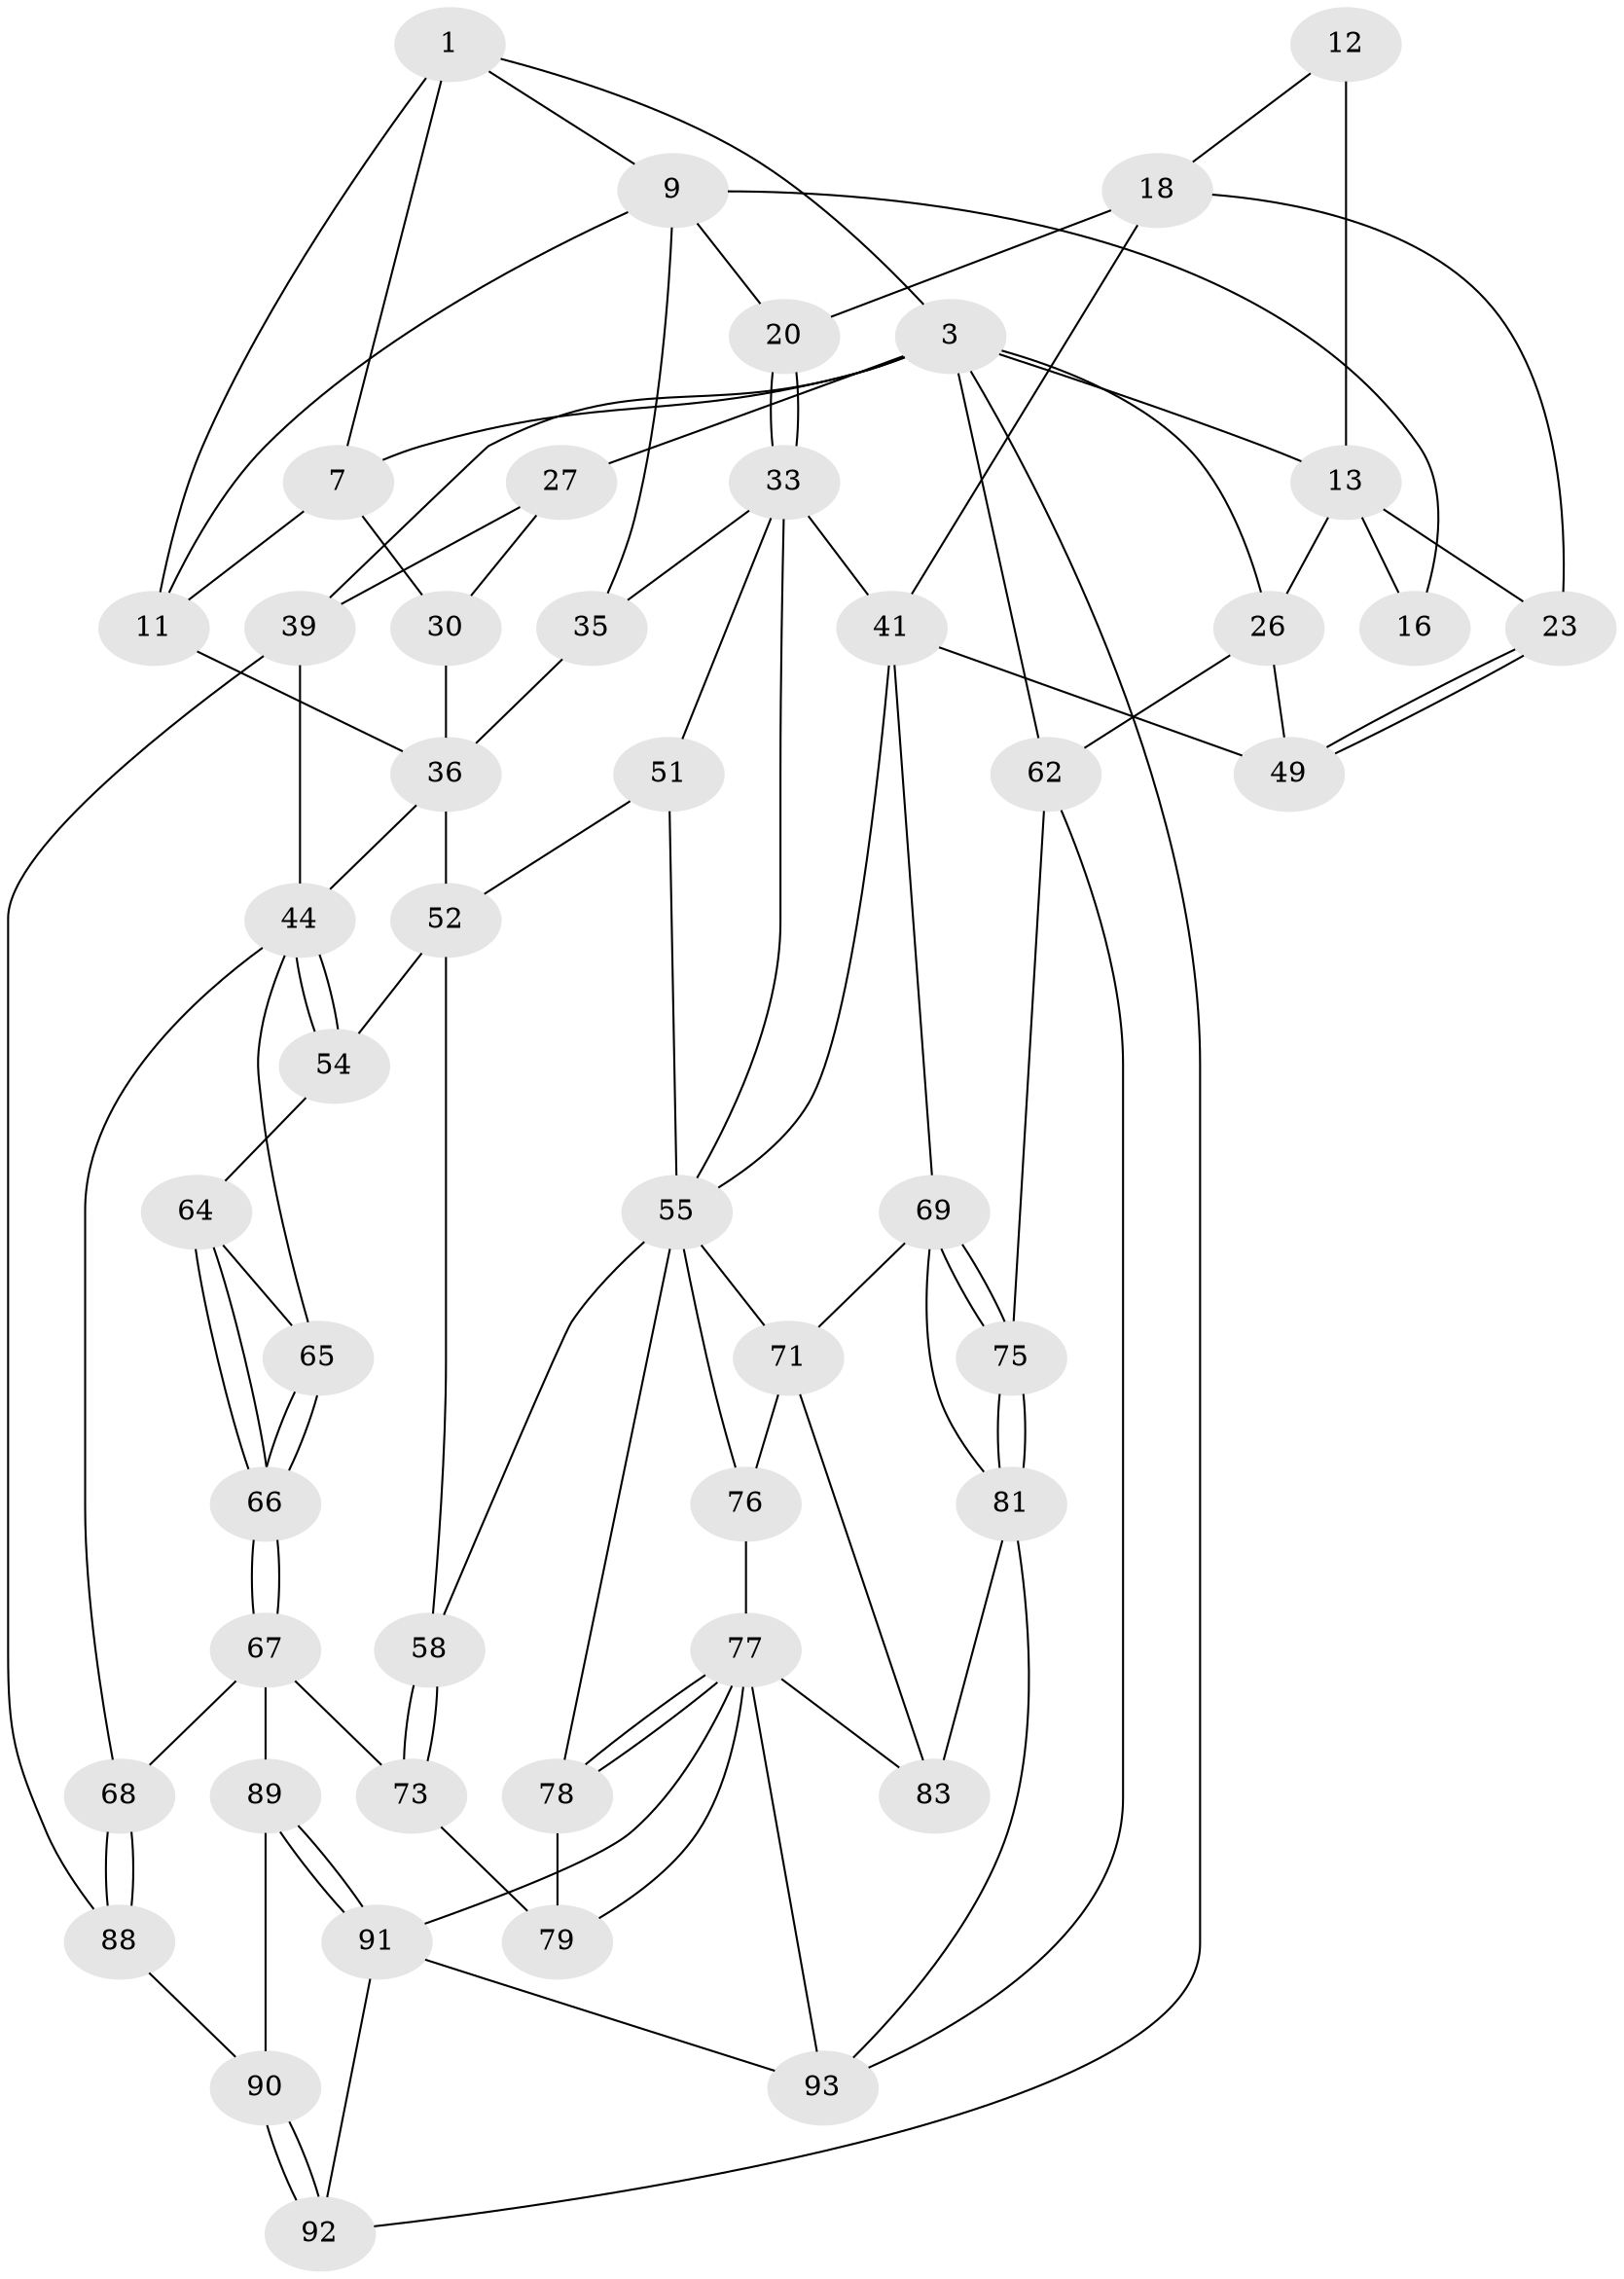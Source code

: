 // original degree distribution, {3: 0.041666666666666664, 5: 0.5, 4: 0.21875, 6: 0.23958333333333334}
// Generated by graph-tools (version 1.1) at 2025/17/03/09/25 04:17:21]
// undirected, 48 vertices, 103 edges
graph export_dot {
graph [start="1"]
  node [color=gray90,style=filled];
  1 [pos="+0.4265263526056473+0",super="+2+6"];
  3 [pos="+1+0",super="+25+4"];
  7 [pos="+0.23494332599844397+0.1740017659976739",super="+29"];
  9 [pos="+0.5876965053027747+0.06583230835791022",super="+21+10"];
  11 [pos="+0.32374957620775036+0.16345421196266896",super="+32"];
  12 [pos="+0.8228007469620744+0.1494989789629639",super="+17"];
  13 [pos="+0.8803002458811771+0.16956931237442455",super="+14"];
  16 [pos="+0.7757163833463424+0.10542387715089216"];
  18 [pos="+0.8351269642807219+0.25857837864323585",super="+19+24"];
  20 [pos="+0.6566581551206238+0.22196782389443054"];
  23 [pos="+0.9003122654865344+0.2952587475542538"];
  26 [pos="+1+0.16184073486408415",super="+48"];
  27 [pos="+0.09865687005286658+0.2190026929790503",super="+28+31"];
  30 [pos="+0.13244789495807696+0.29853443109512906"];
  33 [pos="+0.6396288936728629+0.2504098614687657",super="+34+43"];
  35 [pos="+0.4055616384671653+0.29759837931156025"];
  36 [pos="+0.2661073338964301+0.33707736859477894",super="+37"];
  39 [pos="+0+0.41665689101144093",super="+47"];
  41 [pos="+0.8208054817257917+0.45224974452833094",super="+50+42"];
  44 [pos="+0.1181383348344139+0.4112864151692445",super="+45"];
  49 [pos="+1+0.4276432144841115"];
  51 [pos="+0.419997022449575+0.3570464381353974"];
  52 [pos="+0.26395463182566087+0.36832710170919886",super="+53"];
  54 [pos="+0.3317143446597767+0.512859477824564"];
  55 [pos="+0.4676963928110637+0.5138397309744313",super="+61+56"];
  58 [pos="+0.3655692522067622+0.511292435084934"];
  62 [pos="+1+1",super="+63"];
  64 [pos="+0.3074482701595987+0.5279002411585133"];
  65 [pos="+0.1696320439166565+0.5157256046318976"];
  66 [pos="+0.21422791653701817+0.5984500856258899"];
  67 [pos="+0.15547420497464498+0.672974727126649",super="+74"];
  68 [pos="+0.09955815498061303+0.6669820185530178"];
  69 [pos="+0.8591792276820042+0.5119477222604272",super="+70"];
  71 [pos="+0.6967695250466196+0.6020018754541563",super="+80"];
  73 [pos="+0.2945113083692792+0.7550608059583183"];
  75 [pos="+1+0.7648224696171897"];
  76 [pos="+0.6072539152348622+0.666622868130918"];
  77 [pos="+0.556899314067982+0.6811941507412652",super="+84"];
  78 [pos="+0.47268141084519294+0.5600719142470929"];
  79 [pos="+0.4516866718633267+0.6342074250732563"];
  81 [pos="+0.848564248327335+0.7973737314320604",super="+82"];
  83 [pos="+0.6923908351660749+0.7864655586082007"];
  88 [pos="+0.06691337728653597+0.7938964928673515"];
  89 [pos="+0.30416207478879576+0.8402158653232866"];
  90 [pos="+0.13116629661009752+0.8608037952420137"];
  91 [pos="+0.3128426016581735+0.8503067379621558",super="+96"];
  92 [pos="+0+1"];
  93 [pos="+0.7727339149550311+1",super="+94"];
  1 -- 3;
  1 -- 9;
  1 -- 11;
  1 -- 7;
  3 -- 62 [weight=2];
  3 -- 26;
  3 -- 13;
  3 -- 7;
  3 -- 27 [weight=2];
  3 -- 92;
  3 -- 39;
  7 -- 30;
  7 -- 11;
  9 -- 16;
  9 -- 20;
  9 -- 11;
  9 -- 35;
  11 -- 36;
  12 -- 13 [weight=2];
  12 -- 18;
  13 -- 16;
  13 -- 23;
  13 -- 26;
  18 -- 41;
  18 -- 20;
  18 -- 23;
  20 -- 33;
  20 -- 33;
  23 -- 49;
  23 -- 49;
  26 -- 49;
  26 -- 62;
  27 -- 39 [weight=2];
  27 -- 30;
  30 -- 36;
  33 -- 51;
  33 -- 35;
  33 -- 55;
  33 -- 41;
  35 -- 36;
  36 -- 44;
  36 -- 52;
  39 -- 88;
  39 -- 44;
  41 -- 69;
  41 -- 49;
  41 -- 55;
  44 -- 54;
  44 -- 54;
  44 -- 65;
  44 -- 68;
  51 -- 52;
  51 -- 55;
  52 -- 58;
  52 -- 54;
  54 -- 64;
  55 -- 76;
  55 -- 71;
  55 -- 58;
  55 -- 78;
  58 -- 73;
  58 -- 73;
  62 -- 75;
  62 -- 93;
  64 -- 65;
  64 -- 66;
  64 -- 66;
  65 -- 66;
  65 -- 66;
  66 -- 67;
  66 -- 67;
  67 -- 68;
  67 -- 89;
  67 -- 73;
  68 -- 88;
  68 -- 88;
  69 -- 75;
  69 -- 75;
  69 -- 81;
  69 -- 71;
  71 -- 83;
  71 -- 76;
  73 -- 79;
  75 -- 81;
  75 -- 81;
  76 -- 77;
  77 -- 78;
  77 -- 78;
  77 -- 83;
  77 -- 93 [weight=2];
  77 -- 91;
  77 -- 79;
  78 -- 79;
  81 -- 83;
  81 -- 93;
  88 -- 90;
  89 -- 90;
  89 -- 91;
  89 -- 91;
  90 -- 92;
  90 -- 92;
  91 -- 92;
  91 -- 93;
}

